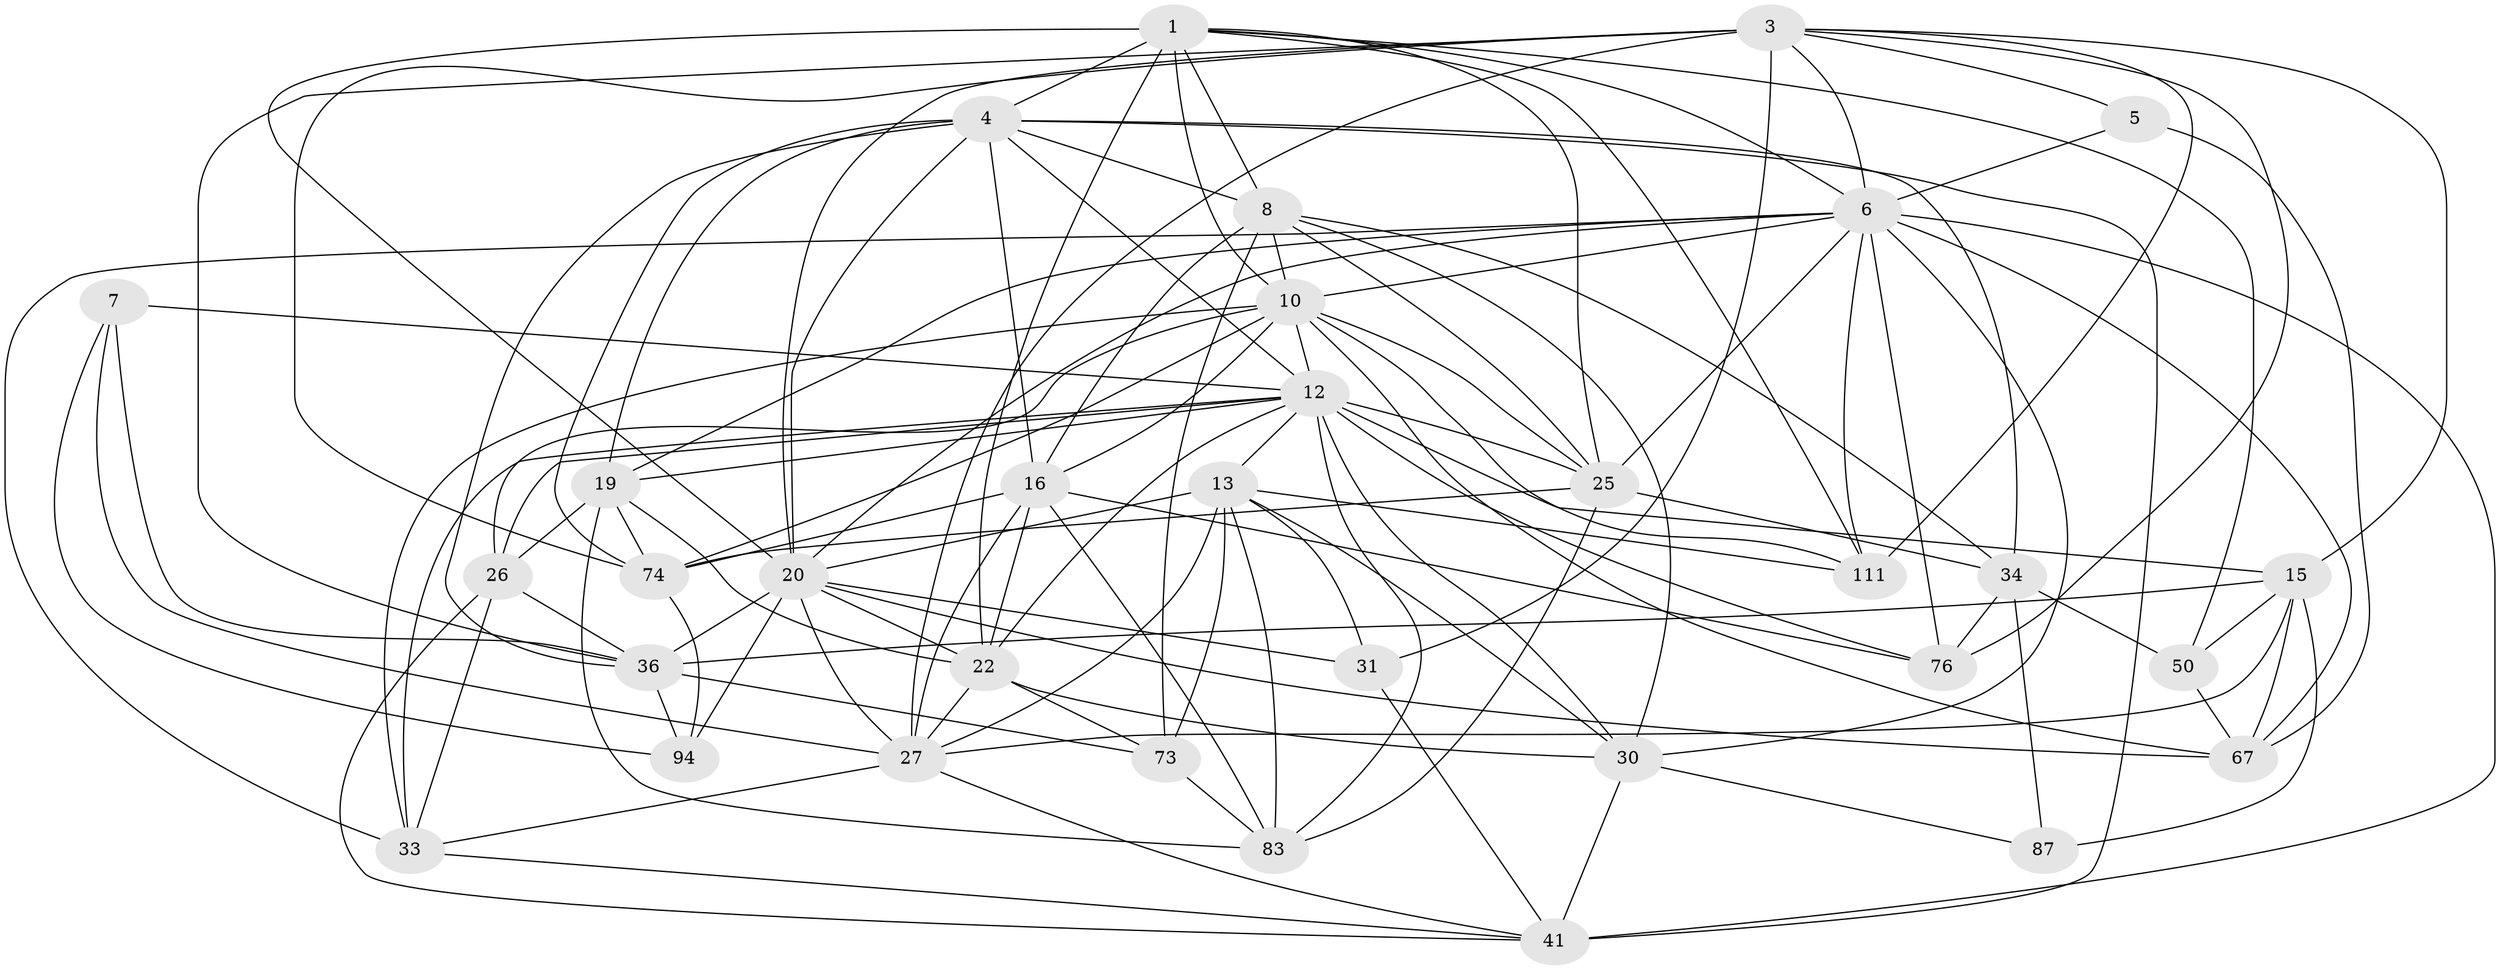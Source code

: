 // original degree distribution, {4: 1.0}
// Generated by graph-tools (version 1.1) at 2025/21/03/04/25 18:21:02]
// undirected, 33 vertices, 118 edges
graph export_dot {
graph [start="1"]
  node [color=gray90,style=filled];
  1 [super="+92+2"];
  3 [super="+64+108+66+62"];
  4 [super="+28+32+70"];
  5;
  6 [super="+107+9+44+40"];
  7;
  8 [super="+85+18"];
  10 [super="+17+79+43"];
  12 [super="+39+14+96"];
  13 [super="+21+60"];
  15 [super="+100+91"];
  16 [super="+53+86+93"];
  19 [super="+52"];
  20 [super="+47+29"];
  22 [super="+23+61+48"];
  25 [super="+49+42+84"];
  26 [super="+106"];
  27 [super="+63+98+71"];
  30 [super="+104+89"];
  31 [super="+54"];
  33 [super="+75"];
  34 [super="+45"];
  36 [super="+46+37"];
  41 [super="+56+77"];
  50;
  67 [super="+81"];
  73 [super="+102+78"];
  74 [super="+105+110"];
  76 [super="+101"];
  83 [super="+88"];
  87;
  94;
  111 [super="+112"];
  1 -- 50;
  1 -- 22;
  1 -- 10;
  1 -- 20;
  1 -- 4 [weight=2];
  1 -- 6;
  1 -- 8;
  1 -- 25;
  1 -- 111;
  3 -- 15;
  3 -- 27;
  3 -- 5;
  3 -- 36 [weight=2];
  3 -- 6 [weight=2];
  3 -- 74;
  3 -- 31 [weight=3];
  3 -- 20;
  3 -- 76;
  3 -- 111;
  4 -- 16;
  4 -- 19 [weight=2];
  4 -- 34;
  4 -- 41 [weight=2];
  4 -- 8 [weight=2];
  4 -- 36;
  4 -- 74;
  4 -- 20;
  4 -- 12;
  5 -- 6 [weight=2];
  5 -- 67;
  6 -- 41;
  6 -- 111 [weight=2];
  6 -- 19;
  6 -- 76 [weight=2];
  6 -- 20;
  6 -- 10 [weight=2];
  6 -- 33;
  6 -- 67;
  6 -- 25;
  6 -- 30;
  7 -- 94;
  7 -- 27;
  7 -- 12;
  7 -- 36;
  8 -- 34;
  8 -- 73;
  8 -- 10;
  8 -- 16;
  8 -- 30 [weight=2];
  8 -- 25;
  10 -- 33;
  10 -- 74;
  10 -- 16;
  10 -- 26;
  10 -- 67;
  10 -- 25;
  10 -- 12;
  10 -- 111;
  12 -- 26;
  12 -- 15;
  12 -- 76;
  12 -- 33;
  12 -- 19;
  12 -- 22 [weight=2];
  12 -- 25 [weight=3];
  12 -- 83;
  12 -- 30;
  12 -- 13;
  13 -- 27;
  13 -- 73 [weight=3];
  13 -- 30;
  13 -- 20;
  13 -- 111;
  13 -- 83;
  13 -- 31;
  15 -- 87 [weight=2];
  15 -- 67;
  15 -- 50;
  15 -- 27;
  15 -- 36;
  16 -- 74 [weight=2];
  16 -- 76;
  16 -- 27 [weight=2];
  16 -- 22;
  16 -- 83;
  19 -- 83;
  19 -- 22;
  19 -- 74;
  19 -- 26;
  20 -- 67;
  20 -- 27;
  20 -- 94;
  20 -- 31;
  20 -- 22 [weight=2];
  20 -- 36;
  22 -- 30;
  22 -- 27;
  22 -- 73;
  25 -- 34;
  25 -- 83;
  25 -- 74;
  26 -- 33;
  26 -- 41;
  26 -- 36;
  27 -- 33;
  27 -- 41;
  30 -- 41;
  30 -- 87;
  31 -- 41;
  33 -- 41;
  34 -- 50;
  34 -- 87;
  34 -- 76;
  36 -- 73 [weight=2];
  36 -- 94;
  50 -- 67;
  73 -- 83;
  74 -- 94;
}
